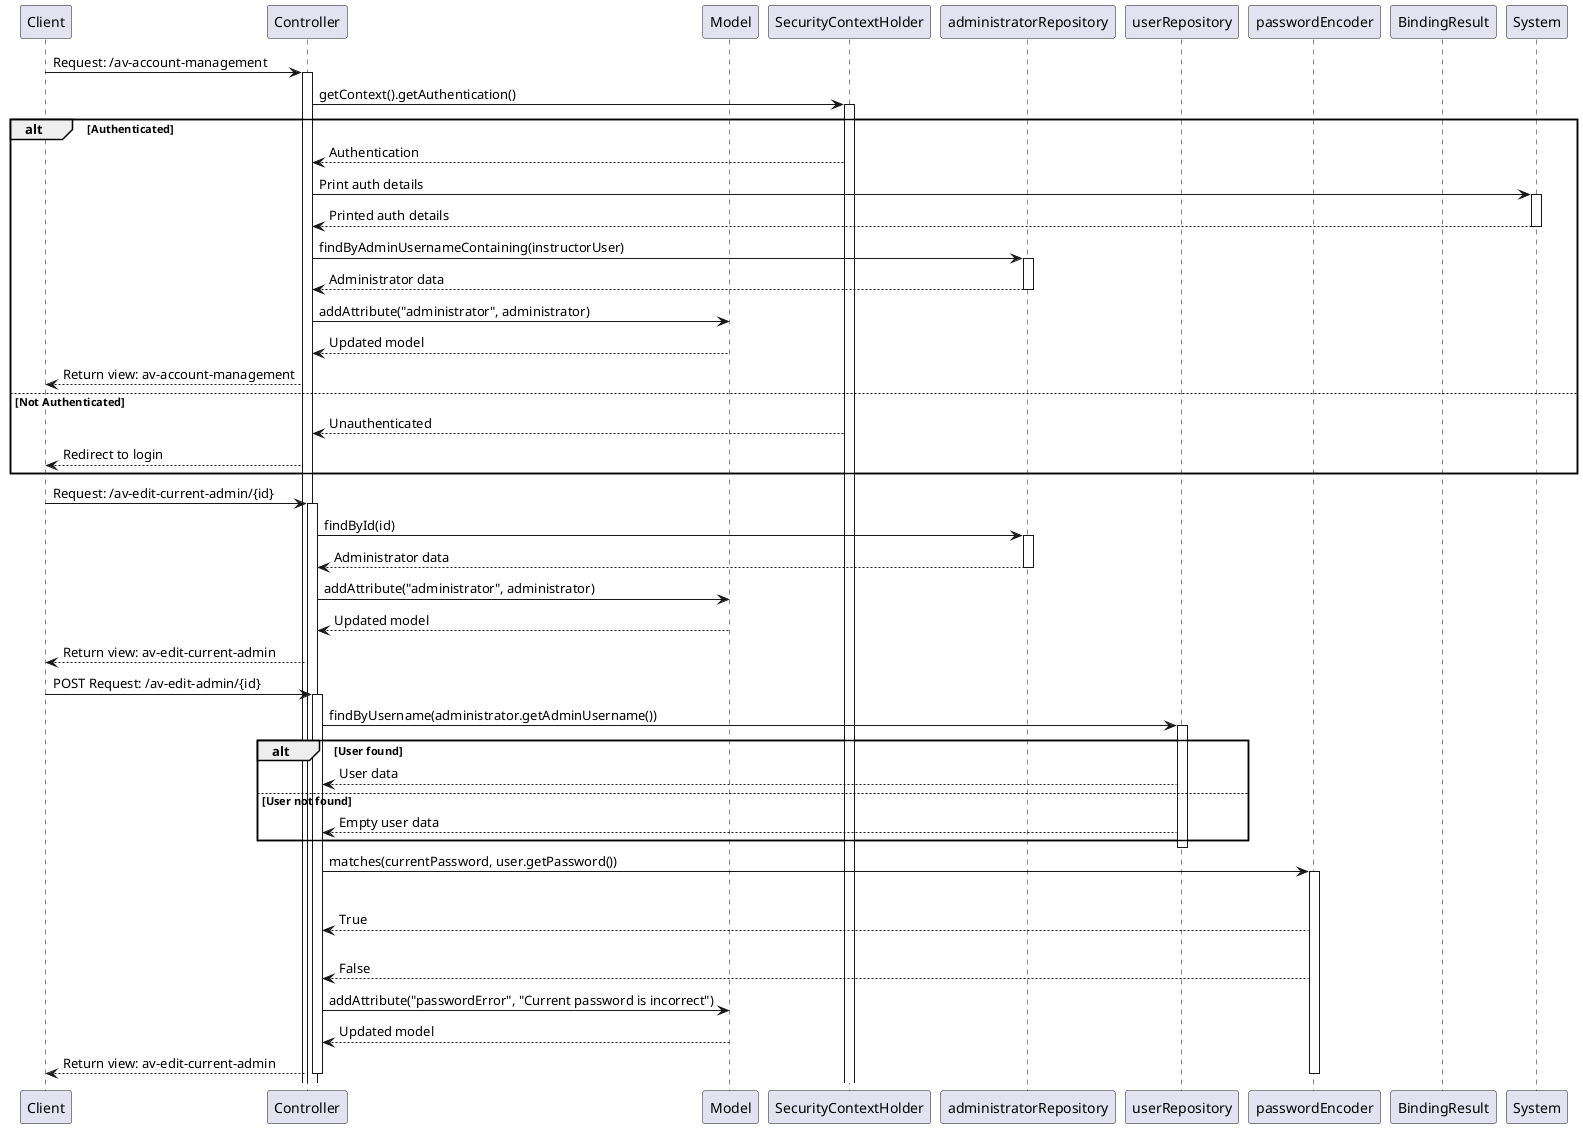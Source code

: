 @startuml
participant Client
participant Controller
participant Model
participant SecurityContextHolder
participant administratorRepository
participant userRepository
participant passwordEncoder
participant BindingResult

Client -> Controller: Request: /av-account-management
activate Controller
Controller -> SecurityContextHolder: getContext().getAuthentication()
activate SecurityContextHolder
alt Authenticated
    SecurityContextHolder --> Controller: Authentication
    Controller -> System: Print auth details
    activate System
    System --> Controller: Printed auth details
    deactivate System
    Controller -> administratorRepository: findByAdminUsernameContaining(instructorUser)
    activate administratorRepository
    administratorRepository --> Controller: Administrator data
    deactivate administratorRepository
    Controller -> Model: addAttribute("administrator", administrator)
    Model --> Controller: Updated model
    Controller --> Client: Return view: av-account-management
else Not Authenticated
    SecurityContextHolder --> Controller: Unauthenticated
    Controller --> Client: Redirect to login
end

Client -> Controller: Request: /av-edit-current-admin/{id}
activate Controller
Controller -> administratorRepository: findById(id)
activate administratorRepository
administratorRepository --> Controller: Administrator data
deactivate administratorRepository
Controller -> Model: addAttribute("administrator", administrator)
Model --> Controller: Updated model
Controller --> Client: Return view: av-edit-current-admin

Client -> Controller: POST Request: /av-edit-admin/{id}
activate Controller
Controller -> userRepository: findByUsername(administrator.getAdminUsername())
activate userRepository
alt User found
    userRepository --> Controller: User data
else User not found
    userRepository --> Controller: Empty user data
end
deactivate userRepository

Controller -> passwordEncoder: matches(currentPassword, user.getPassword())
activate passwordEncoder
alt Password correct
    passwordEncoder --> Controller: True
else Password incorrect
    passwordEncoder --> Controller: False
    Controller -> Model: addAttribute("passwordError", "Current password is incorrect")
    Model --> Controller: Updated model
    Controller --> Client: Return view: av-edit-current-admin
    deactivate passwordEncoder
    deactivate Controller
@enduml
